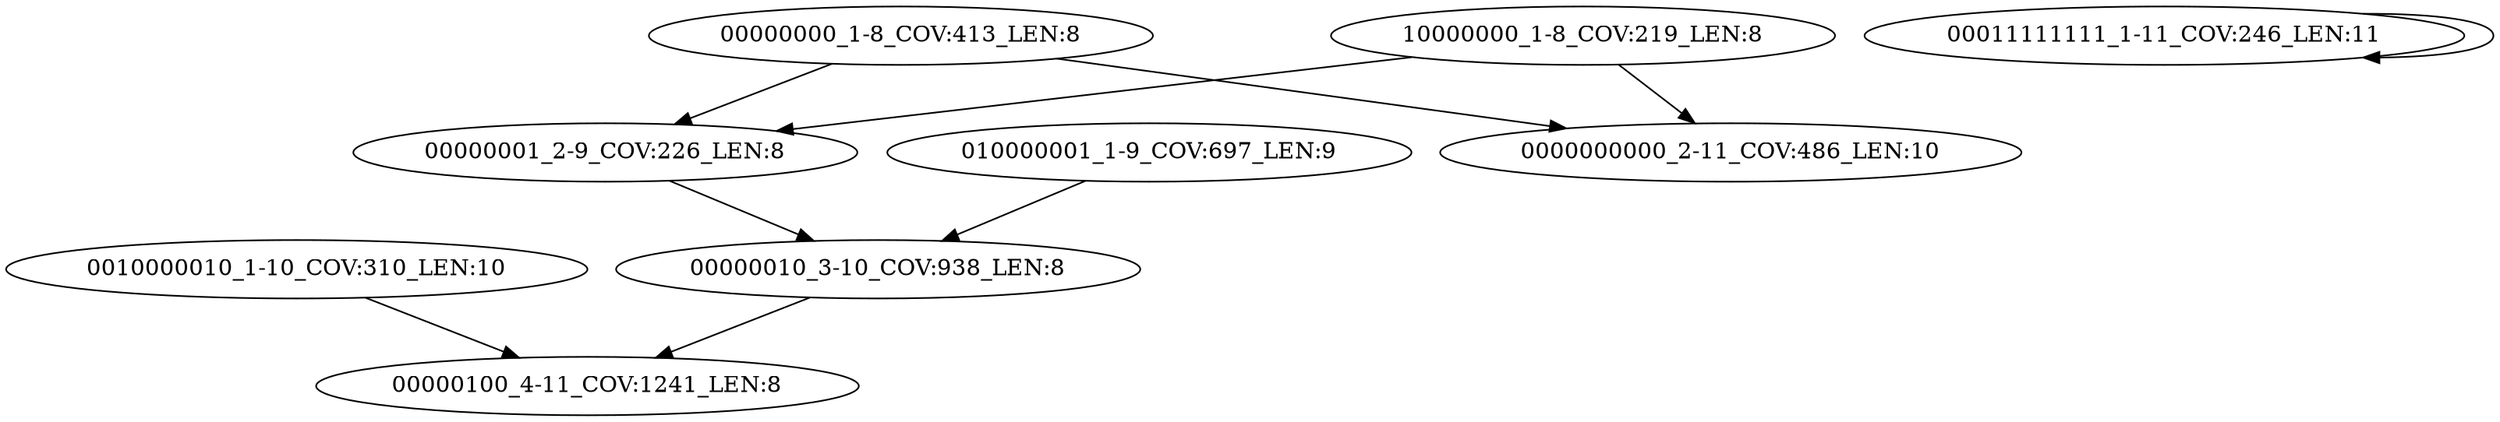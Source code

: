 digraph G {
    "0010000010_1-10_COV:310_LEN:10" -> "00000100_4-11_COV:1241_LEN:8";
    "00000000_1-8_COV:413_LEN:8" -> "00000001_2-9_COV:226_LEN:8";
    "00000000_1-8_COV:413_LEN:8" -> "0000000000_2-11_COV:486_LEN:10";
    "00011111111_1-11_COV:246_LEN:11" -> "00011111111_1-11_COV:246_LEN:11";
    "10000000_1-8_COV:219_LEN:8" -> "00000001_2-9_COV:226_LEN:8";
    "10000000_1-8_COV:219_LEN:8" -> "0000000000_2-11_COV:486_LEN:10";
    "00000010_3-10_COV:938_LEN:8" -> "00000100_4-11_COV:1241_LEN:8";
    "00000001_2-9_COV:226_LEN:8" -> "00000010_3-10_COV:938_LEN:8";
    "010000001_1-9_COV:697_LEN:9" -> "00000010_3-10_COV:938_LEN:8";
}
